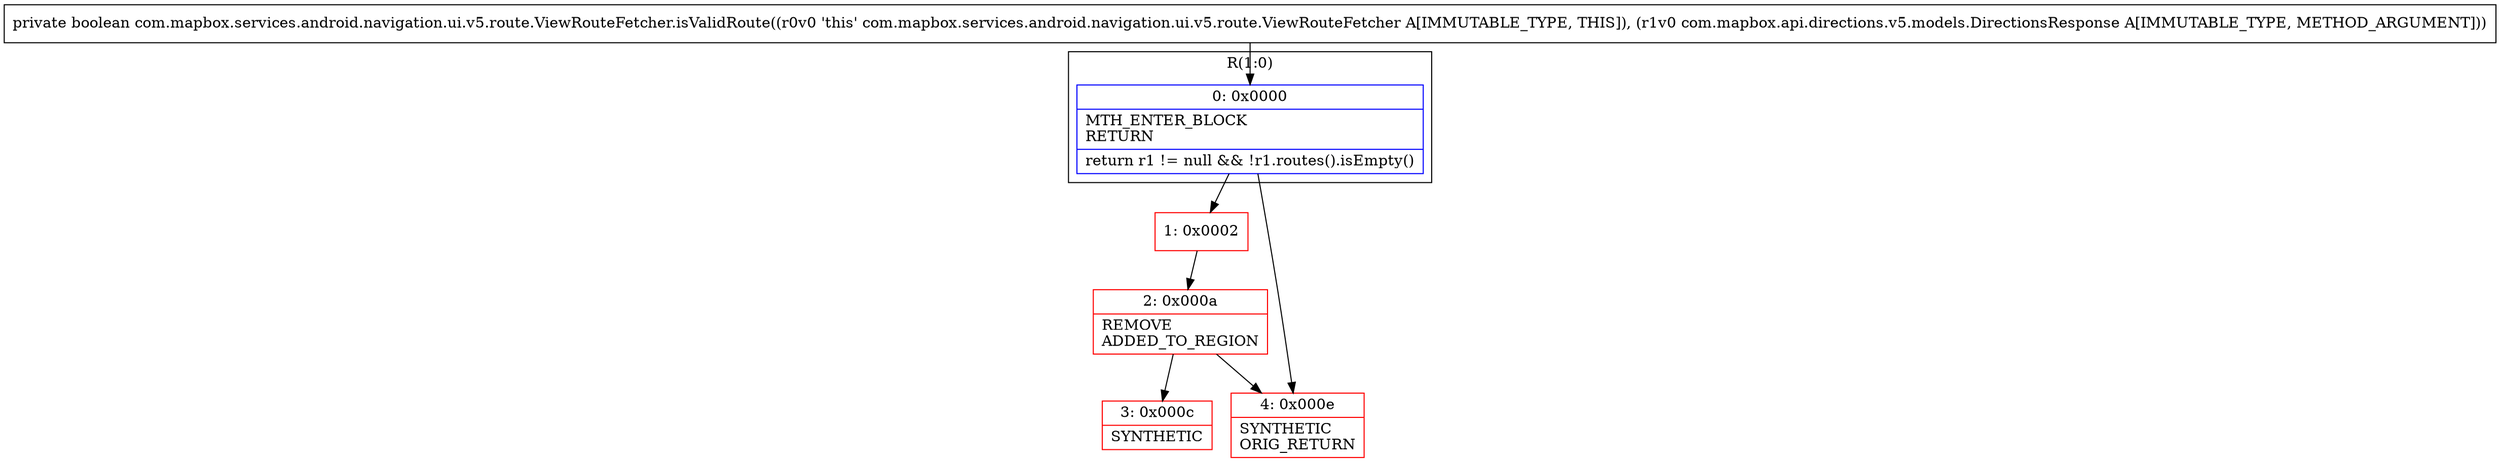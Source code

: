 digraph "CFG forcom.mapbox.services.android.navigation.ui.v5.route.ViewRouteFetcher.isValidRoute(Lcom\/mapbox\/api\/directions\/v5\/models\/DirectionsResponse;)Z" {
subgraph cluster_Region_1896143820 {
label = "R(1:0)";
node [shape=record,color=blue];
Node_0 [shape=record,label="{0\:\ 0x0000|MTH_ENTER_BLOCK\lRETURN\l|return r1 != null && !r1.routes().isEmpty()\l}"];
}
Node_1 [shape=record,color=red,label="{1\:\ 0x0002}"];
Node_2 [shape=record,color=red,label="{2\:\ 0x000a|REMOVE\lADDED_TO_REGION\l}"];
Node_3 [shape=record,color=red,label="{3\:\ 0x000c|SYNTHETIC\l}"];
Node_4 [shape=record,color=red,label="{4\:\ 0x000e|SYNTHETIC\lORIG_RETURN\l}"];
MethodNode[shape=record,label="{private boolean com.mapbox.services.android.navigation.ui.v5.route.ViewRouteFetcher.isValidRoute((r0v0 'this' com.mapbox.services.android.navigation.ui.v5.route.ViewRouteFetcher A[IMMUTABLE_TYPE, THIS]), (r1v0 com.mapbox.api.directions.v5.models.DirectionsResponse A[IMMUTABLE_TYPE, METHOD_ARGUMENT])) }"];
MethodNode -> Node_0;
Node_0 -> Node_1;
Node_0 -> Node_4;
Node_1 -> Node_2;
Node_2 -> Node_3;
Node_2 -> Node_4;
}

